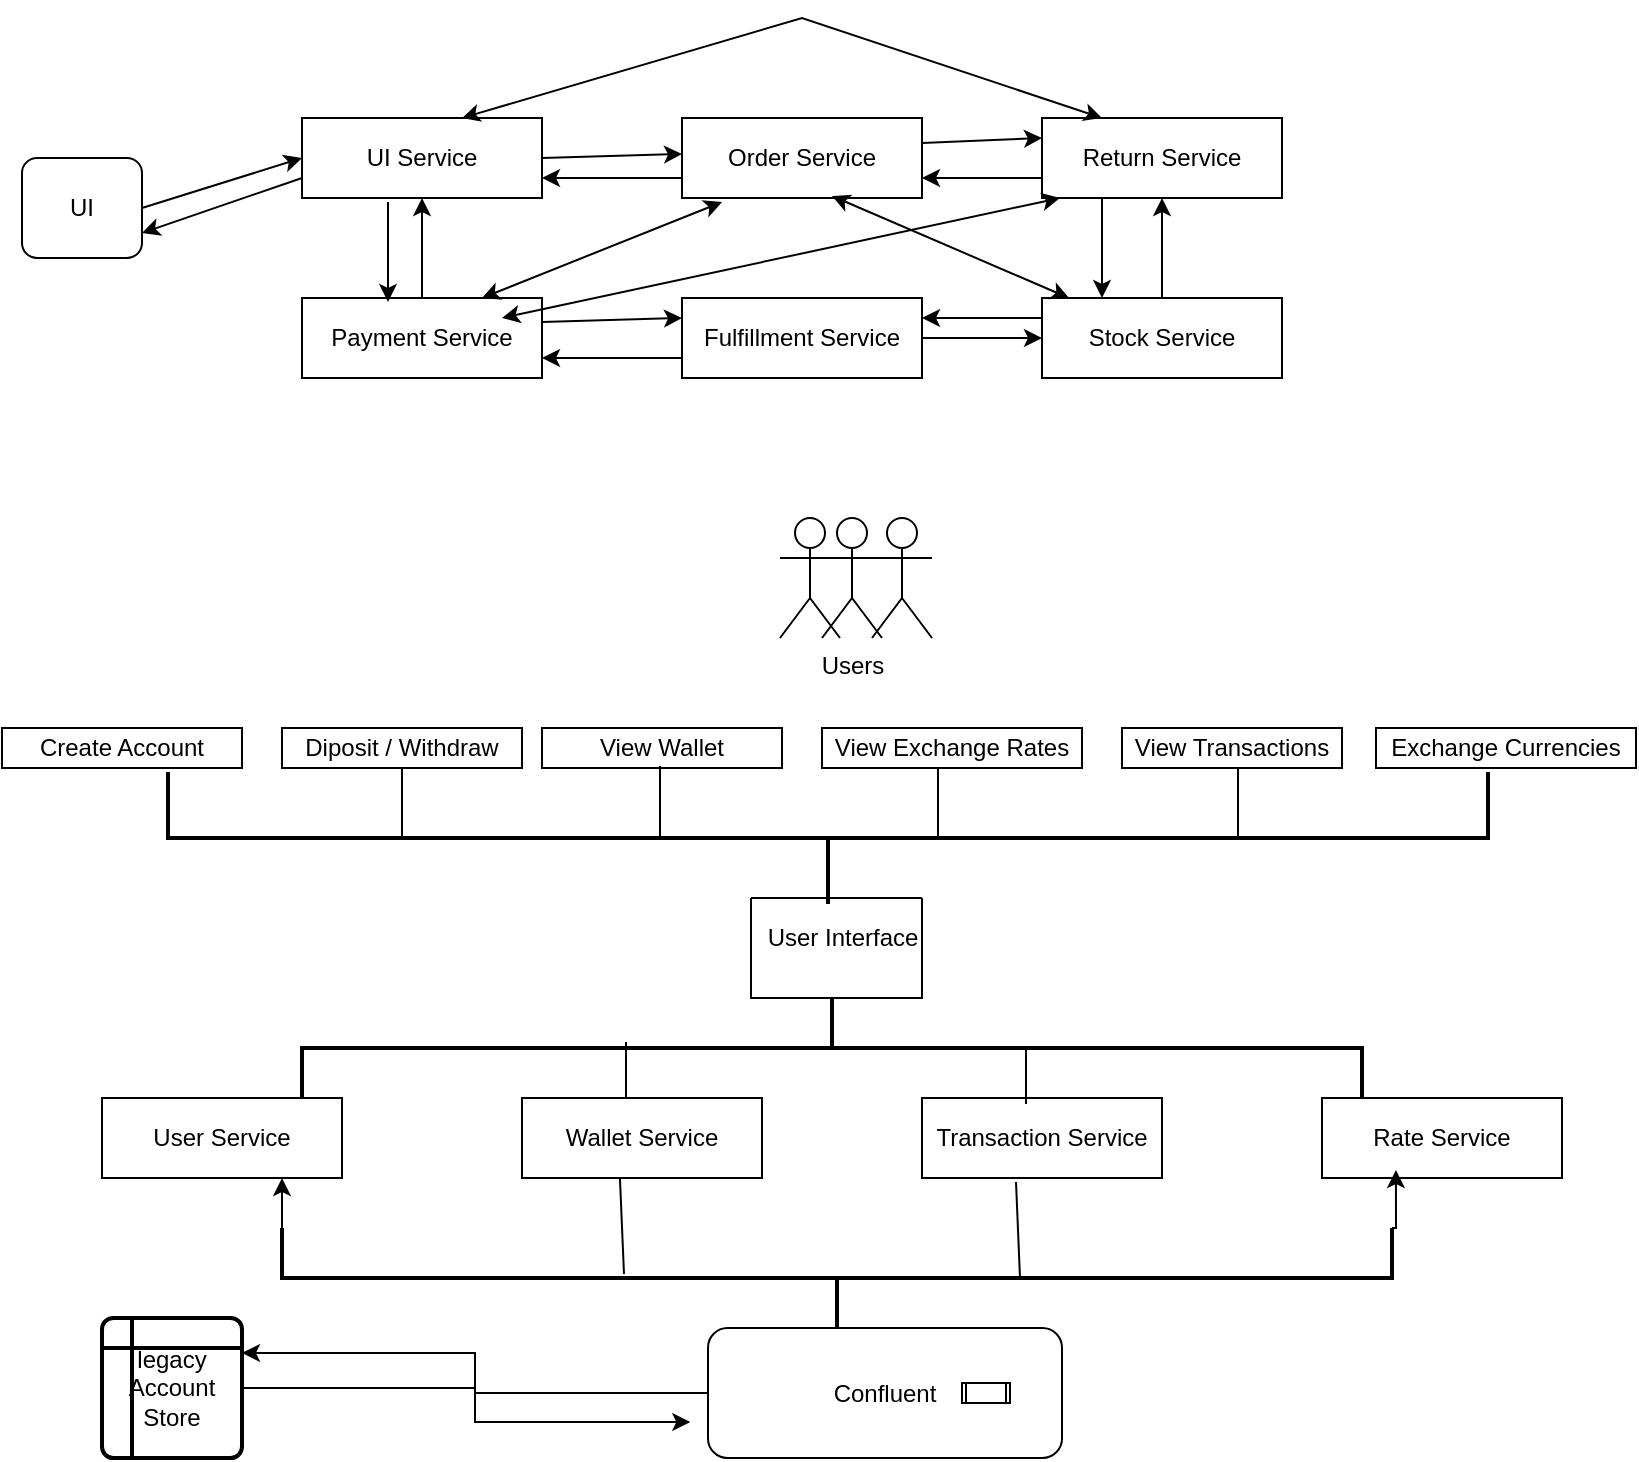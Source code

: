 <mxfile version="15.5.1" type="github"><diagram id="C5RBs43oDa-KdzZeNtuy" name="Page-1"><mxGraphModel dx="1406" dy="794" grid="1" gridSize="10" guides="1" tooltips="1" connect="1" arrows="1" fold="1" page="1" pageScale="1" pageWidth="827" pageHeight="1169" math="0" shadow="0"><root><mxCell id="WIyWlLk6GJQsqaUBKTNV-0"/><mxCell id="WIyWlLk6GJQsqaUBKTNV-1" parent="WIyWlLk6GJQsqaUBKTNV-0"/><mxCell id="ex8yVLFD1z92IxYL_h4M-0" value="UI" style="rounded=1;whiteSpace=wrap;html=1;" vertex="1" parent="WIyWlLk6GJQsqaUBKTNV-1"><mxGeometry x="20" y="290" width="60" height="50" as="geometry"/></mxCell><mxCell id="ex8yVLFD1z92IxYL_h4M-1" value="UI Service" style="rounded=0;whiteSpace=wrap;html=1;" vertex="1" parent="WIyWlLk6GJQsqaUBKTNV-1"><mxGeometry x="160" y="270" width="120" height="40" as="geometry"/></mxCell><mxCell id="ex8yVLFD1z92IxYL_h4M-2" value="Order Service" style="rounded=0;whiteSpace=wrap;html=1;" vertex="1" parent="WIyWlLk6GJQsqaUBKTNV-1"><mxGeometry x="350" y="270" width="120" height="40" as="geometry"/></mxCell><mxCell id="ex8yVLFD1z92IxYL_h4M-3" value="Return Service" style="rounded=0;whiteSpace=wrap;html=1;" vertex="1" parent="WIyWlLk6GJQsqaUBKTNV-1"><mxGeometry x="530" y="270" width="120" height="40" as="geometry"/></mxCell><mxCell id="ex8yVLFD1z92IxYL_h4M-4" value="Payment Service" style="rounded=0;whiteSpace=wrap;html=1;" vertex="1" parent="WIyWlLk6GJQsqaUBKTNV-1"><mxGeometry x="160" y="360" width="120" height="40" as="geometry"/></mxCell><mxCell id="ex8yVLFD1z92IxYL_h4M-5" value="Fulfillment Service" style="rounded=0;whiteSpace=wrap;html=1;" vertex="1" parent="WIyWlLk6GJQsqaUBKTNV-1"><mxGeometry x="350" y="360" width="120" height="40" as="geometry"/></mxCell><mxCell id="ex8yVLFD1z92IxYL_h4M-6" value="Stock Service" style="rounded=0;whiteSpace=wrap;html=1;" vertex="1" parent="WIyWlLk6GJQsqaUBKTNV-1"><mxGeometry x="530" y="360" width="120" height="40" as="geometry"/></mxCell><mxCell id="ex8yVLFD1z92IxYL_h4M-7" value="" style="endArrow=classic;html=1;rounded=0;entryX=0;entryY=0.5;entryDx=0;entryDy=0;" edge="1" parent="WIyWlLk6GJQsqaUBKTNV-1" target="ex8yVLFD1z92IxYL_h4M-1"><mxGeometry width="50" height="50" relative="1" as="geometry"><mxPoint x="80" y="315" as="sourcePoint"/><mxPoint x="130" y="265" as="targetPoint"/></mxGeometry></mxCell><mxCell id="ex8yVLFD1z92IxYL_h4M-8" value="" style="endArrow=classic;html=1;rounded=0;entryX=1;entryY=0.75;entryDx=0;entryDy=0;exitX=0;exitY=0.75;exitDx=0;exitDy=0;" edge="1" parent="WIyWlLk6GJQsqaUBKTNV-1" source="ex8yVLFD1z92IxYL_h4M-1" target="ex8yVLFD1z92IxYL_h4M-0"><mxGeometry width="50" height="50" relative="1" as="geometry"><mxPoint x="160" y="280" as="sourcePoint"/><mxPoint x="170" y="310" as="targetPoint"/></mxGeometry></mxCell><mxCell id="ex8yVLFD1z92IxYL_h4M-9" value="" style="endArrow=classic;html=1;rounded=0;entryX=1;entryY=0.75;entryDx=0;entryDy=0;exitX=0;exitY=0.75;exitDx=0;exitDy=0;" edge="1" parent="WIyWlLk6GJQsqaUBKTNV-1" target="ex8yVLFD1z92IxYL_h4M-1"><mxGeometry width="50" height="50" relative="1" as="geometry"><mxPoint x="350" y="300" as="sourcePoint"/><mxPoint x="270" y="327.5" as="targetPoint"/></mxGeometry></mxCell><mxCell id="ex8yVLFD1z92IxYL_h4M-10" value="" style="endArrow=classic;html=1;rounded=0;exitX=1;exitY=0.5;exitDx=0;exitDy=0;" edge="1" parent="WIyWlLk6GJQsqaUBKTNV-1" source="ex8yVLFD1z92IxYL_h4M-1"><mxGeometry width="50" height="50" relative="1" as="geometry"><mxPoint x="420" y="260" as="sourcePoint"/><mxPoint x="350" y="288" as="targetPoint"/></mxGeometry></mxCell><mxCell id="ex8yVLFD1z92IxYL_h4M-11" value="" style="endArrow=classic;html=1;rounded=0;exitX=0;exitY=0.75;exitDx=0;exitDy=0;" edge="1" parent="WIyWlLk6GJQsqaUBKTNV-1"><mxGeometry width="50" height="50" relative="1" as="geometry"><mxPoint x="530" y="370" as="sourcePoint"/><mxPoint x="470" y="370" as="targetPoint"/></mxGeometry></mxCell><mxCell id="ex8yVLFD1z92IxYL_h4M-12" value="" style="endArrow=classic;html=1;rounded=0;entryX=0;entryY=0.25;entryDx=0;entryDy=0;exitX=0;exitY=0.75;exitDx=0;exitDy=0;" edge="1" parent="WIyWlLk6GJQsqaUBKTNV-1" target="ex8yVLFD1z92IxYL_h4M-3"><mxGeometry width="50" height="50" relative="1" as="geometry"><mxPoint x="470" y="282.5" as="sourcePoint"/><mxPoint x="390" y="310" as="targetPoint"/></mxGeometry></mxCell><mxCell id="ex8yVLFD1z92IxYL_h4M-16" value="" style="endArrow=classic;html=1;rounded=0;exitX=1;exitY=0.5;exitDx=0;exitDy=0;" edge="1" parent="WIyWlLk6GJQsqaUBKTNV-1"><mxGeometry width="50" height="50" relative="1" as="geometry"><mxPoint x="280" y="372" as="sourcePoint"/><mxPoint x="350" y="370" as="targetPoint"/></mxGeometry></mxCell><mxCell id="ex8yVLFD1z92IxYL_h4M-17" value="" style="endArrow=classic;html=1;rounded=0;entryX=1;entryY=0.75;entryDx=0;entryDy=0;exitX=0;exitY=0.75;exitDx=0;exitDy=0;" edge="1" parent="WIyWlLk6GJQsqaUBKTNV-1"><mxGeometry width="50" height="50" relative="1" as="geometry"><mxPoint x="350" y="390" as="sourcePoint"/><mxPoint x="280" y="390" as="targetPoint"/></mxGeometry></mxCell><mxCell id="ex8yVLFD1z92IxYL_h4M-19" value="" style="endArrow=classic;html=1;rounded=0;" edge="1" parent="WIyWlLk6GJQsqaUBKTNV-1"><mxGeometry width="50" height="50" relative="1" as="geometry"><mxPoint x="470" y="380" as="sourcePoint"/><mxPoint x="530" y="380" as="targetPoint"/></mxGeometry></mxCell><mxCell id="ex8yVLFD1z92IxYL_h4M-20" value="" style="endArrow=classic;html=1;rounded=0;exitX=0;exitY=0.75;exitDx=0;exitDy=0;" edge="1" parent="WIyWlLk6GJQsqaUBKTNV-1"><mxGeometry width="50" height="50" relative="1" as="geometry"><mxPoint x="530" y="300" as="sourcePoint"/><mxPoint x="470" y="300" as="targetPoint"/></mxGeometry></mxCell><mxCell id="ex8yVLFD1z92IxYL_h4M-21" value="" style="endArrow=classic;html=1;rounded=0;exitX=0.5;exitY=0;exitDx=0;exitDy=0;entryX=0.5;entryY=1;entryDx=0;entryDy=0;" edge="1" parent="WIyWlLk6GJQsqaUBKTNV-1" source="ex8yVLFD1z92IxYL_h4M-6" target="ex8yVLFD1z92IxYL_h4M-3"><mxGeometry width="50" height="50" relative="1" as="geometry"><mxPoint x="600" y="340" as="sourcePoint"/><mxPoint x="540" y="340" as="targetPoint"/></mxGeometry></mxCell><mxCell id="ex8yVLFD1z92IxYL_h4M-23" value="" style="endArrow=classic;html=1;rounded=0;exitX=0.25;exitY=1;exitDx=0;exitDy=0;entryX=0.25;entryY=0;entryDx=0;entryDy=0;" edge="1" parent="WIyWlLk6GJQsqaUBKTNV-1" source="ex8yVLFD1z92IxYL_h4M-3" target="ex8yVLFD1z92IxYL_h4M-6"><mxGeometry width="50" height="50" relative="1" as="geometry"><mxPoint x="480" y="390" as="sourcePoint"/><mxPoint x="540" y="390" as="targetPoint"/></mxGeometry></mxCell><mxCell id="ex8yVLFD1z92IxYL_h4M-24" value="" style="endArrow=classic;html=1;rounded=0;exitX=0.25;exitY=1;exitDx=0;exitDy=0;entryX=0.25;entryY=0;entryDx=0;entryDy=0;" edge="1" parent="WIyWlLk6GJQsqaUBKTNV-1"><mxGeometry width="50" height="50" relative="1" as="geometry"><mxPoint x="203" y="312" as="sourcePoint"/><mxPoint x="203" y="362" as="targetPoint"/></mxGeometry></mxCell><mxCell id="ex8yVLFD1z92IxYL_h4M-27" value="" style="endArrow=classic;html=1;rounded=0;exitX=0.5;exitY=0;exitDx=0;exitDy=0;entryX=0.5;entryY=1;entryDx=0;entryDy=0;" edge="1" parent="WIyWlLk6GJQsqaUBKTNV-1" source="ex8yVLFD1z92IxYL_h4M-4" target="ex8yVLFD1z92IxYL_h4M-1"><mxGeometry width="50" height="50" relative="1" as="geometry"><mxPoint x="216" y="316" as="sourcePoint"/><mxPoint x="210" y="310" as="targetPoint"/></mxGeometry></mxCell><mxCell id="ex8yVLFD1z92IxYL_h4M-28" value="" style="endArrow=classic;startArrow=classic;html=1;rounded=0;entryX=0.167;entryY=1.05;entryDx=0;entryDy=0;entryPerimeter=0;" edge="1" parent="WIyWlLk6GJQsqaUBKTNV-1" target="ex8yVLFD1z92IxYL_h4M-2"><mxGeometry width="50" height="50" relative="1" as="geometry"><mxPoint x="250" y="360" as="sourcePoint"/><mxPoint x="300" y="310" as="targetPoint"/></mxGeometry></mxCell><mxCell id="ex8yVLFD1z92IxYL_h4M-29" value="" style="endArrow=classic;startArrow=classic;html=1;rounded=0;entryX=0.075;entryY=1;entryDx=0;entryDy=0;entryPerimeter=0;" edge="1" parent="WIyWlLk6GJQsqaUBKTNV-1" target="ex8yVLFD1z92IxYL_h4M-3"><mxGeometry width="50" height="50" relative="1" as="geometry"><mxPoint x="260" y="370" as="sourcePoint"/><mxPoint x="380.04" y="322" as="targetPoint"/></mxGeometry></mxCell><mxCell id="ex8yVLFD1z92IxYL_h4M-30" value="" style="endArrow=classic;startArrow=classic;html=1;rounded=0;entryX=0.625;entryY=0.975;entryDx=0;entryDy=0;entryPerimeter=0;" edge="1" parent="WIyWlLk6GJQsqaUBKTNV-1" source="ex8yVLFD1z92IxYL_h4M-6" target="ex8yVLFD1z92IxYL_h4M-2"><mxGeometry width="50" height="50" relative="1" as="geometry"><mxPoint x="390" y="430" as="sourcePoint"/><mxPoint x="440" y="380" as="targetPoint"/></mxGeometry></mxCell><mxCell id="ex8yVLFD1z92IxYL_h4M-31" value="" style="endArrow=classic;startArrow=classic;html=1;rounded=0;entryX=0.25;entryY=0;entryDx=0;entryDy=0;" edge="1" parent="WIyWlLk6GJQsqaUBKTNV-1" target="ex8yVLFD1z92IxYL_h4M-3"><mxGeometry width="50" height="50" relative="1" as="geometry"><mxPoint x="240" y="270" as="sourcePoint"/><mxPoint x="290" y="220" as="targetPoint"/><Array as="points"><mxPoint x="410" y="220"/></Array></mxGeometry></mxCell><mxCell id="ex8yVLFD1z92IxYL_h4M-32" value="Create Account" style="rounded=0;whiteSpace=wrap;html=1;" vertex="1" parent="WIyWlLk6GJQsqaUBKTNV-1"><mxGeometry x="10" y="575" width="120" height="20" as="geometry"/></mxCell><mxCell id="ex8yVLFD1z92IxYL_h4M-33" value="Diposit / Withdraw&lt;span style=&quot;color: rgba(0 , 0 , 0 , 0) ; font-family: monospace ; font-size: 0px&quot;&gt;%3CmxGraphModel%3E%3Croot%3E%3CmxCell%20id%3D%220%22%2F%3E%3CmxCell%20id%3D%221%22%20parent%3D%220%22%2F%3E%3CmxCell%20id%3D%222%22%20value%3D%22Create%20Account%22%20style%3D%22rounded%3D0%3BwhiteSpace%3Dwrap%3Bhtml%3D1%3B%22%20vertex%3D%221%22%20parent%3D%221%22%3E%3CmxGeometry%20x%3D%2250%22%20y%3D%22570%22%20width%3D%22120%22%20height%3D%2220%22%20as%3D%22geometry%22%2F%3E%3C%2FmxCell%3E%3C%2Froot%3E%3C%2FmxGraphModel%3E&lt;/span&gt;" style="rounded=0;whiteSpace=wrap;html=1;" vertex="1" parent="WIyWlLk6GJQsqaUBKTNV-1"><mxGeometry x="150" y="575" width="120" height="20" as="geometry"/></mxCell><mxCell id="ex8yVLFD1z92IxYL_h4M-34" value="View Wallet" style="rounded=0;whiteSpace=wrap;html=1;" vertex="1" parent="WIyWlLk6GJQsqaUBKTNV-1"><mxGeometry x="280" y="575" width="120" height="20" as="geometry"/></mxCell><mxCell id="ex8yVLFD1z92IxYL_h4M-35" value="View Exchange Rates" style="rounded=0;whiteSpace=wrap;html=1;" vertex="1" parent="WIyWlLk6GJQsqaUBKTNV-1"><mxGeometry x="420" y="575" width="130" height="20" as="geometry"/></mxCell><mxCell id="ex8yVLFD1z92IxYL_h4M-37" value="View Transactions" style="rounded=0;whiteSpace=wrap;html=1;" vertex="1" parent="WIyWlLk6GJQsqaUBKTNV-1"><mxGeometry x="570" y="575" width="110" height="20" as="geometry"/></mxCell><mxCell id="ex8yVLFD1z92IxYL_h4M-38" value="Exchange Currencies" style="rounded=0;whiteSpace=wrap;html=1;" vertex="1" parent="WIyWlLk6GJQsqaUBKTNV-1"><mxGeometry x="697" y="575" width="130" height="20" as="geometry"/></mxCell><mxCell id="ex8yVLFD1z92IxYL_h4M-39" value="" style="strokeWidth=2;html=1;shape=mxgraph.flowchart.annotation_2;align=left;labelPosition=right;pointerEvents=1;rotation=-90;" vertex="1" parent="WIyWlLk6GJQsqaUBKTNV-1"><mxGeometry x="390" y="300" width="66" height="660" as="geometry"/></mxCell><mxCell id="ex8yVLFD1z92IxYL_h4M-41" value="" style="endArrow=none;html=1;rounded=0;" edge="1" parent="WIyWlLk6GJQsqaUBKTNV-1"><mxGeometry width="50" height="50" relative="1" as="geometry"><mxPoint x="210" y="630" as="sourcePoint"/><mxPoint x="210" y="595" as="targetPoint"/></mxGeometry></mxCell><mxCell id="ex8yVLFD1z92IxYL_h4M-42" value="" style="endArrow=none;html=1;rounded=0;" edge="1" parent="WIyWlLk6GJQsqaUBKTNV-1"><mxGeometry width="50" height="50" relative="1" as="geometry"><mxPoint x="339" y="629" as="sourcePoint"/><mxPoint x="339" y="594" as="targetPoint"/><Array as="points"><mxPoint x="339" y="609"/></Array></mxGeometry></mxCell><mxCell id="ex8yVLFD1z92IxYL_h4M-44" value="" style="endArrow=none;html=1;rounded=0;" edge="1" parent="WIyWlLk6GJQsqaUBKTNV-1"><mxGeometry width="50" height="50" relative="1" as="geometry"><mxPoint x="478" y="630" as="sourcePoint"/><mxPoint x="478" y="595" as="targetPoint"/><Array as="points"><mxPoint x="478" y="610"/></Array></mxGeometry></mxCell><mxCell id="ex8yVLFD1z92IxYL_h4M-45" value="" style="endArrow=none;html=1;rounded=0;" edge="1" parent="WIyWlLk6GJQsqaUBKTNV-1"><mxGeometry width="50" height="50" relative="1" as="geometry"><mxPoint x="628" y="630" as="sourcePoint"/><mxPoint x="628" y="595" as="targetPoint"/><Array as="points"><mxPoint x="628" y="610"/></Array></mxGeometry></mxCell><mxCell id="ex8yVLFD1z92IxYL_h4M-46" value="" style="swimlane;startSize=0;" vertex="1" parent="WIyWlLk6GJQsqaUBKTNV-1"><mxGeometry x="384.5" y="660" width="85.5" height="50" as="geometry"/></mxCell><mxCell id="ex8yVLFD1z92IxYL_h4M-47" value="User Interface" style="text;html=1;align=center;verticalAlign=middle;resizable=0;points=[];autosize=1;strokeColor=none;fillColor=none;" vertex="1" parent="WIyWlLk6GJQsqaUBKTNV-1"><mxGeometry x="385" y="670" width="90" height="20" as="geometry"/></mxCell><mxCell id="ex8yVLFD1z92IxYL_h4M-48" value="User Service" style="rounded=0;whiteSpace=wrap;html=1;" vertex="1" parent="WIyWlLk6GJQsqaUBKTNV-1"><mxGeometry x="60" y="760" width="120" height="40" as="geometry"/></mxCell><mxCell id="ex8yVLFD1z92IxYL_h4M-49" value="Wallet Service" style="rounded=0;whiteSpace=wrap;html=1;" vertex="1" parent="WIyWlLk6GJQsqaUBKTNV-1"><mxGeometry x="270" y="760" width="120" height="40" as="geometry"/></mxCell><mxCell id="ex8yVLFD1z92IxYL_h4M-50" value="Transaction Service" style="rounded=0;whiteSpace=wrap;html=1;" vertex="1" parent="WIyWlLk6GJQsqaUBKTNV-1"><mxGeometry x="470" y="760" width="120" height="40" as="geometry"/></mxCell><mxCell id="ex8yVLFD1z92IxYL_h4M-51" value="Rate Service" style="rounded=0;whiteSpace=wrap;html=1;" vertex="1" parent="WIyWlLk6GJQsqaUBKTNV-1"><mxGeometry x="670" y="760" width="120" height="40" as="geometry"/></mxCell><mxCell id="ex8yVLFD1z92IxYL_h4M-52" value="" style="strokeWidth=2;html=1;shape=mxgraph.flowchart.annotation_2;align=left;labelPosition=right;pointerEvents=1;rotation=90;" vertex="1" parent="WIyWlLk6GJQsqaUBKTNV-1"><mxGeometry x="400" y="470" width="50" height="530" as="geometry"/></mxCell><mxCell id="ex8yVLFD1z92IxYL_h4M-53" value="" style="endArrow=none;html=1;rounded=0;" edge="1" parent="WIyWlLk6GJQsqaUBKTNV-1"><mxGeometry width="50" height="50" relative="1" as="geometry"><mxPoint x="322" y="760" as="sourcePoint"/><mxPoint x="322" y="732" as="targetPoint"/></mxGeometry></mxCell><mxCell id="ex8yVLFD1z92IxYL_h4M-54" value="" style="endArrow=none;html=1;rounded=0;" edge="1" parent="WIyWlLk6GJQsqaUBKTNV-1"><mxGeometry width="50" height="50" relative="1" as="geometry"><mxPoint x="522" y="763" as="sourcePoint"/><mxPoint x="522" y="735" as="targetPoint"/></mxGeometry></mxCell><mxCell id="ex8yVLFD1z92IxYL_h4M-56" style="edgeStyle=orthogonalEdgeStyle;rounded=0;orthogonalLoop=1;jettySize=auto;html=1;entryX=-0.05;entryY=0.723;entryDx=0;entryDy=0;entryPerimeter=0;" edge="1" parent="WIyWlLk6GJQsqaUBKTNV-1" source="ex8yVLFD1z92IxYL_h4M-55" target="ex8yVLFD1z92IxYL_h4M-57"><mxGeometry relative="1" as="geometry"><mxPoint x="310" y="905" as="targetPoint"/></mxGeometry></mxCell><mxCell id="ex8yVLFD1z92IxYL_h4M-55" value="legacy Account Store" style="shape=internalStorage;whiteSpace=wrap;html=1;dx=15;dy=15;rounded=1;arcSize=8;strokeWidth=2;" vertex="1" parent="WIyWlLk6GJQsqaUBKTNV-1"><mxGeometry x="60" y="870" width="70" height="70" as="geometry"/></mxCell><mxCell id="ex8yVLFD1z92IxYL_h4M-58" style="edgeStyle=orthogonalEdgeStyle;rounded=0;orthogonalLoop=1;jettySize=auto;html=1;entryX=1;entryY=0.25;entryDx=0;entryDy=0;" edge="1" parent="WIyWlLk6GJQsqaUBKTNV-1" source="ex8yVLFD1z92IxYL_h4M-57" target="ex8yVLFD1z92IxYL_h4M-55"><mxGeometry relative="1" as="geometry"/></mxCell><mxCell id="ex8yVLFD1z92IxYL_h4M-57" value="Confluent" style="rounded=1;whiteSpace=wrap;html=1;" vertex="1" parent="WIyWlLk6GJQsqaUBKTNV-1"><mxGeometry x="363" y="875" width="177" height="65" as="geometry"/></mxCell><mxCell id="ex8yVLFD1z92IxYL_h4M-62" style="edgeStyle=orthogonalEdgeStyle;rounded=0;orthogonalLoop=1;jettySize=auto;html=1;exitX=1;exitY=0;exitDx=0;exitDy=0;exitPerimeter=0;entryX=0.75;entryY=1;entryDx=0;entryDy=0;" edge="1" parent="WIyWlLk6GJQsqaUBKTNV-1" source="ex8yVLFD1z92IxYL_h4M-59" target="ex8yVLFD1z92IxYL_h4M-48"><mxGeometry relative="1" as="geometry"/></mxCell><mxCell id="ex8yVLFD1z92IxYL_h4M-63" style="edgeStyle=orthogonalEdgeStyle;rounded=0;orthogonalLoop=1;jettySize=auto;html=1;exitX=1;exitY=1;exitDx=0;exitDy=0;exitPerimeter=0;entryX=0.308;entryY=0.9;entryDx=0;entryDy=0;entryPerimeter=0;" edge="1" parent="WIyWlLk6GJQsqaUBKTNV-1" source="ex8yVLFD1z92IxYL_h4M-59" target="ex8yVLFD1z92IxYL_h4M-51"><mxGeometry relative="1" as="geometry"/></mxCell><mxCell id="ex8yVLFD1z92IxYL_h4M-59" value="" style="strokeWidth=2;html=1;shape=mxgraph.flowchart.annotation_2;align=left;labelPosition=right;pointerEvents=1;rotation=-90;" vertex="1" parent="WIyWlLk6GJQsqaUBKTNV-1"><mxGeometry x="402.5" y="572.5" width="50" height="555" as="geometry"/></mxCell><mxCell id="ex8yVLFD1z92IxYL_h4M-60" value="" style="endArrow=none;html=1;rounded=0;entryX=0.408;entryY=1;entryDx=0;entryDy=0;entryPerimeter=0;" edge="1" parent="WIyWlLk6GJQsqaUBKTNV-1" target="ex8yVLFD1z92IxYL_h4M-49"><mxGeometry width="50" height="50" relative="1" as="geometry"><mxPoint x="321" y="848" as="sourcePoint"/><mxPoint x="321" y="820" as="targetPoint"/></mxGeometry></mxCell><mxCell id="ex8yVLFD1z92IxYL_h4M-61" value="" style="endArrow=none;html=1;rounded=0;" edge="1" parent="WIyWlLk6GJQsqaUBKTNV-1"><mxGeometry width="50" height="50" relative="1" as="geometry"><mxPoint x="519" y="850" as="sourcePoint"/><mxPoint x="517" y="802" as="targetPoint"/></mxGeometry></mxCell><mxCell id="ex8yVLFD1z92IxYL_h4M-64" value="" style="shape=process;whiteSpace=wrap;html=1;backgroundOutline=1;" vertex="1" parent="WIyWlLk6GJQsqaUBKTNV-1"><mxGeometry x="490" y="902.5" width="24" height="10" as="geometry"/></mxCell><mxCell id="ex8yVLFD1z92IxYL_h4M-65" value="" style="shape=umlActor;verticalLabelPosition=bottom;verticalAlign=top;html=1;outlineConnect=0;" vertex="1" parent="WIyWlLk6GJQsqaUBKTNV-1"><mxGeometry x="399" y="470" width="30" height="60" as="geometry"/></mxCell><mxCell id="ex8yVLFD1z92IxYL_h4M-66" value="Users" style="shape=umlActor;verticalLabelPosition=bottom;verticalAlign=top;html=1;outlineConnect=0;" vertex="1" parent="WIyWlLk6GJQsqaUBKTNV-1"><mxGeometry x="420" y="470" width="30" height="60" as="geometry"/></mxCell><mxCell id="ex8yVLFD1z92IxYL_h4M-67" value="" style="shape=umlActor;verticalLabelPosition=bottom;verticalAlign=top;html=1;outlineConnect=0;" vertex="1" parent="WIyWlLk6GJQsqaUBKTNV-1"><mxGeometry x="445" y="470" width="30" height="60" as="geometry"/></mxCell></root></mxGraphModel></diagram></mxfile>